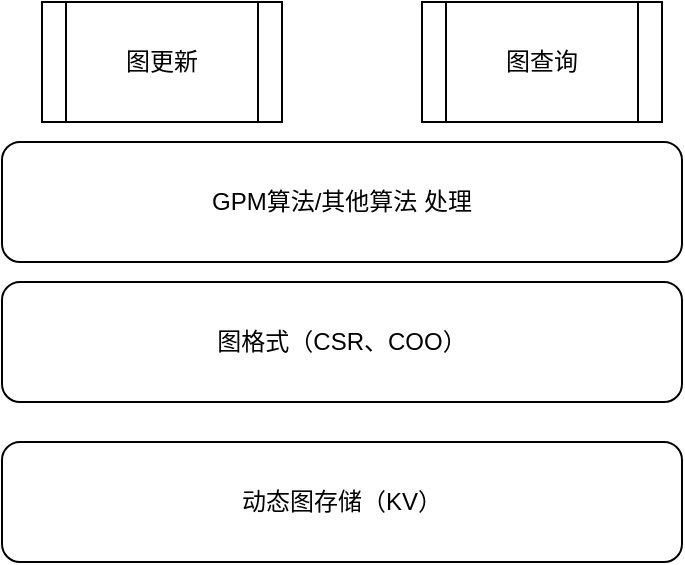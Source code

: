 <mxfile version="24.7.5">
  <diagram name="第 1 页" id="PV12ds0Eqc0nsJS5LlNj">
    <mxGraphModel dx="943" dy="705" grid="1" gridSize="10" guides="1" tooltips="1" connect="1" arrows="1" fold="1" page="1" pageScale="1" pageWidth="827" pageHeight="1169" math="0" shadow="0">
      <root>
        <mxCell id="0" />
        <mxCell id="1" parent="0" />
        <mxCell id="xJNrkORbU_YZnoYnn1t2-1" value="动态图存储（KV）" style="rounded=1;whiteSpace=wrap;html=1;" vertex="1" parent="1">
          <mxGeometry x="120" y="370" width="340" height="60" as="geometry" />
        </mxCell>
        <mxCell id="xJNrkORbU_YZnoYnn1t2-4" value="图更新" style="shape=process;whiteSpace=wrap;html=1;backgroundOutline=1;" vertex="1" parent="1">
          <mxGeometry x="140" y="150" width="120" height="60" as="geometry" />
        </mxCell>
        <mxCell id="xJNrkORbU_YZnoYnn1t2-5" value="图查询" style="shape=process;whiteSpace=wrap;html=1;backgroundOutline=1;" vertex="1" parent="1">
          <mxGeometry x="330" y="150" width="120" height="60" as="geometry" />
        </mxCell>
        <mxCell id="xJNrkORbU_YZnoYnn1t2-6" value="GPM算法/其他算法 处理" style="rounded=1;whiteSpace=wrap;html=1;" vertex="1" parent="1">
          <mxGeometry x="120" y="220" width="340" height="60" as="geometry" />
        </mxCell>
        <mxCell id="xJNrkORbU_YZnoYnn1t2-7" value="图格式（CSR、COO）" style="rounded=1;whiteSpace=wrap;html=1;" vertex="1" parent="1">
          <mxGeometry x="120" y="290" width="340" height="60" as="geometry" />
        </mxCell>
      </root>
    </mxGraphModel>
  </diagram>
</mxfile>
